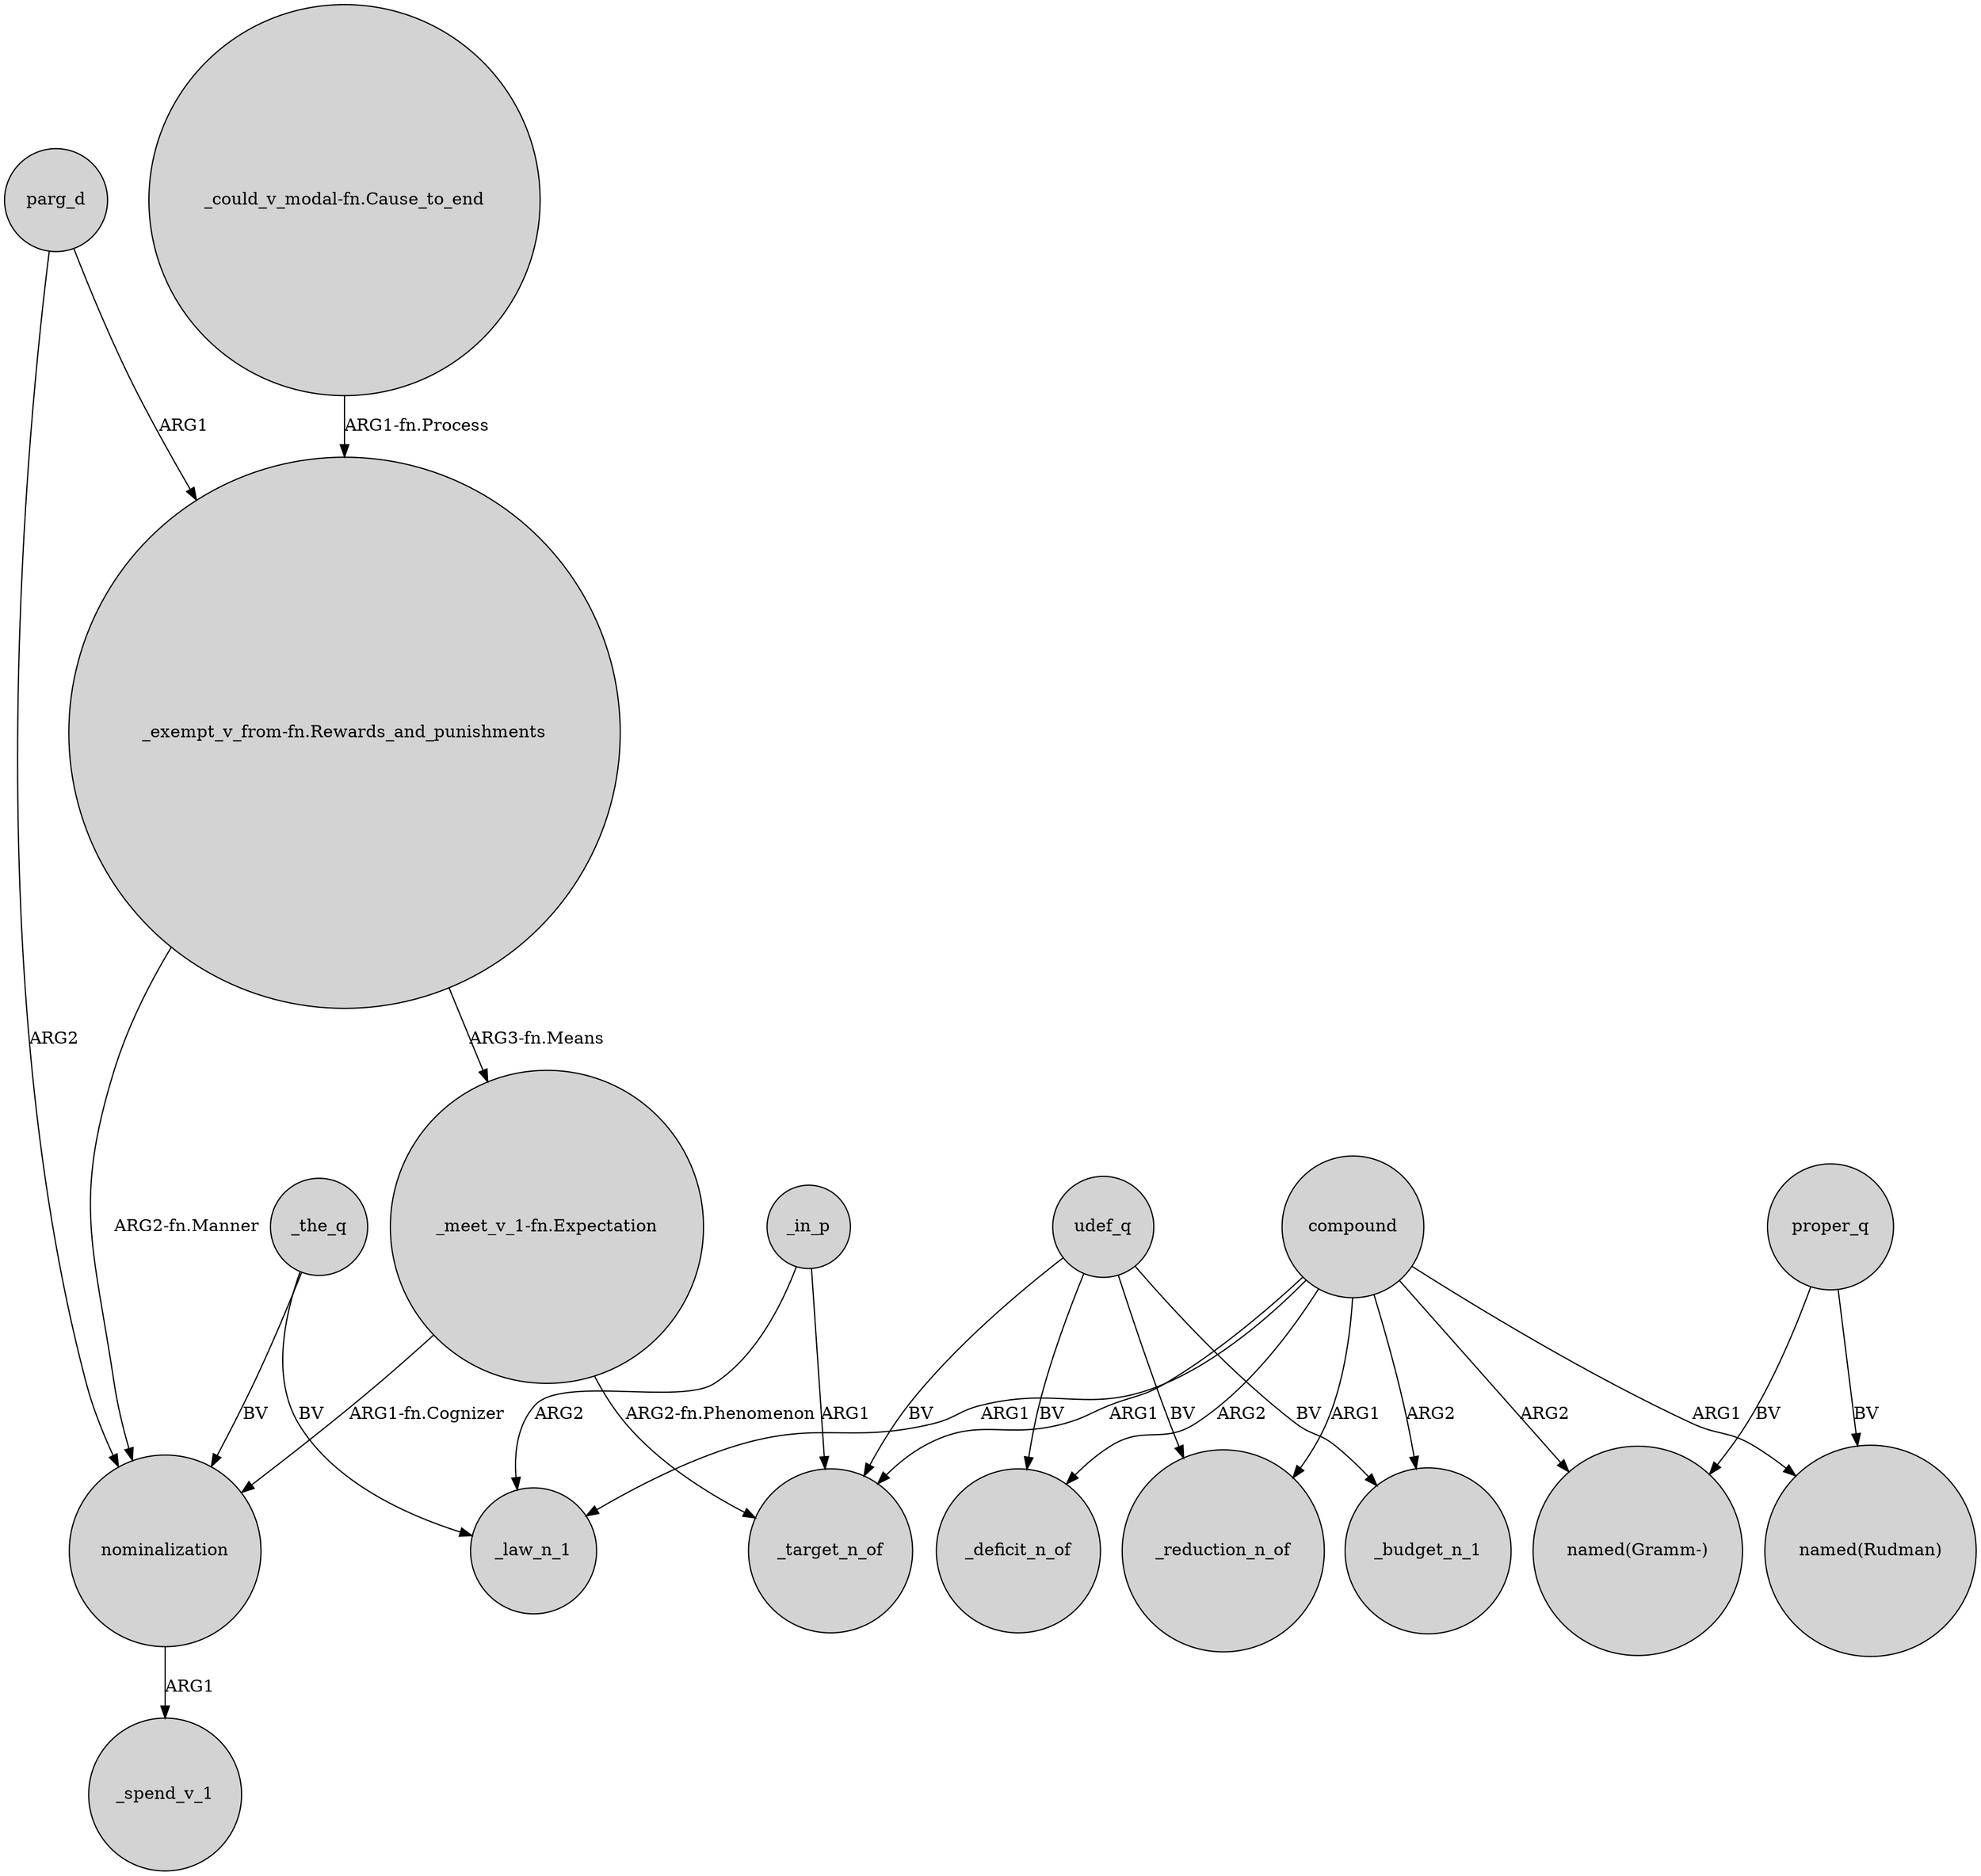 digraph {
	node [shape=circle style=filled]
	parg_d -> "_exempt_v_from-fn.Rewards_and_punishments" [label=ARG1]
	compound -> _target_n_of [label=ARG1]
	_the_q -> nominalization [label=BV]
	"_could_v_modal-fn.Cause_to_end" -> "_exempt_v_from-fn.Rewards_and_punishments" [label="ARG1-fn.Process"]
	_in_p -> _target_n_of [label=ARG1]
	_in_p -> _law_n_1 [label=ARG2]
	compound -> _deficit_n_of [label=ARG2]
	"_meet_v_1-fn.Expectation" -> nominalization [label="ARG1-fn.Cognizer"]
	compound -> _budget_n_1 [label=ARG2]
	compound -> _reduction_n_of [label=ARG1]
	proper_q -> "named(Gramm-)" [label=BV]
	_the_q -> _law_n_1 [label=BV]
	nominalization -> _spend_v_1 [label=ARG1]
	udef_q -> _target_n_of [label=BV]
	udef_q -> _budget_n_1 [label=BV]
	"_exempt_v_from-fn.Rewards_and_punishments" -> nominalization [label="ARG2-fn.Manner"]
	udef_q -> _reduction_n_of [label=BV]
	compound -> "named(Rudman)" [label=ARG1]
	"_meet_v_1-fn.Expectation" -> _target_n_of [label="ARG2-fn.Phenomenon"]
	proper_q -> "named(Rudman)" [label=BV]
	compound -> "named(Gramm-)" [label=ARG2]
	"_exempt_v_from-fn.Rewards_and_punishments" -> "_meet_v_1-fn.Expectation" [label="ARG3-fn.Means"]
	compound -> _law_n_1 [label=ARG1]
	udef_q -> _deficit_n_of [label=BV]
	parg_d -> nominalization [label=ARG2]
}
